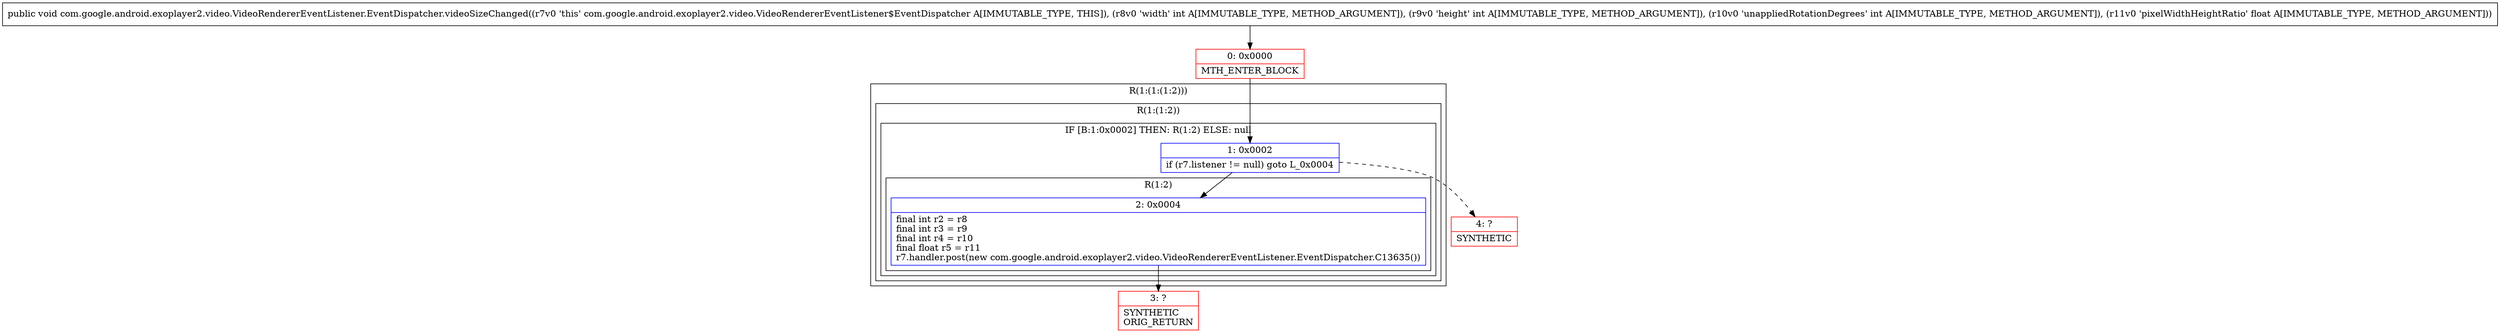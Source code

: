 digraph "CFG forcom.google.android.exoplayer2.video.VideoRendererEventListener.EventDispatcher.videoSizeChanged(IIIF)V" {
subgraph cluster_Region_1390277314 {
label = "R(1:(1:(1:2)))";
node [shape=record,color=blue];
subgraph cluster_Region_1805207495 {
label = "R(1:(1:2))";
node [shape=record,color=blue];
subgraph cluster_IfRegion_1881783402 {
label = "IF [B:1:0x0002] THEN: R(1:2) ELSE: null";
node [shape=record,color=blue];
Node_1 [shape=record,label="{1\:\ 0x0002|if (r7.listener != null) goto L_0x0004\l}"];
subgraph cluster_Region_2016987795 {
label = "R(1:2)";
node [shape=record,color=blue];
Node_2 [shape=record,label="{2\:\ 0x0004|final int r2 = r8\lfinal int r3 = r9\lfinal int r4 = r10\lfinal float r5 = r11\lr7.handler.post(new com.google.android.exoplayer2.video.VideoRendererEventListener.EventDispatcher.C13635())\l}"];
}
}
}
}
Node_0 [shape=record,color=red,label="{0\:\ 0x0000|MTH_ENTER_BLOCK\l}"];
Node_3 [shape=record,color=red,label="{3\:\ ?|SYNTHETIC\lORIG_RETURN\l}"];
Node_4 [shape=record,color=red,label="{4\:\ ?|SYNTHETIC\l}"];
MethodNode[shape=record,label="{public void com.google.android.exoplayer2.video.VideoRendererEventListener.EventDispatcher.videoSizeChanged((r7v0 'this' com.google.android.exoplayer2.video.VideoRendererEventListener$EventDispatcher A[IMMUTABLE_TYPE, THIS]), (r8v0 'width' int A[IMMUTABLE_TYPE, METHOD_ARGUMENT]), (r9v0 'height' int A[IMMUTABLE_TYPE, METHOD_ARGUMENT]), (r10v0 'unappliedRotationDegrees' int A[IMMUTABLE_TYPE, METHOD_ARGUMENT]), (r11v0 'pixelWidthHeightRatio' float A[IMMUTABLE_TYPE, METHOD_ARGUMENT])) }"];
MethodNode -> Node_0;
Node_1 -> Node_2;
Node_1 -> Node_4[style=dashed];
Node_2 -> Node_3;
Node_0 -> Node_1;
}

